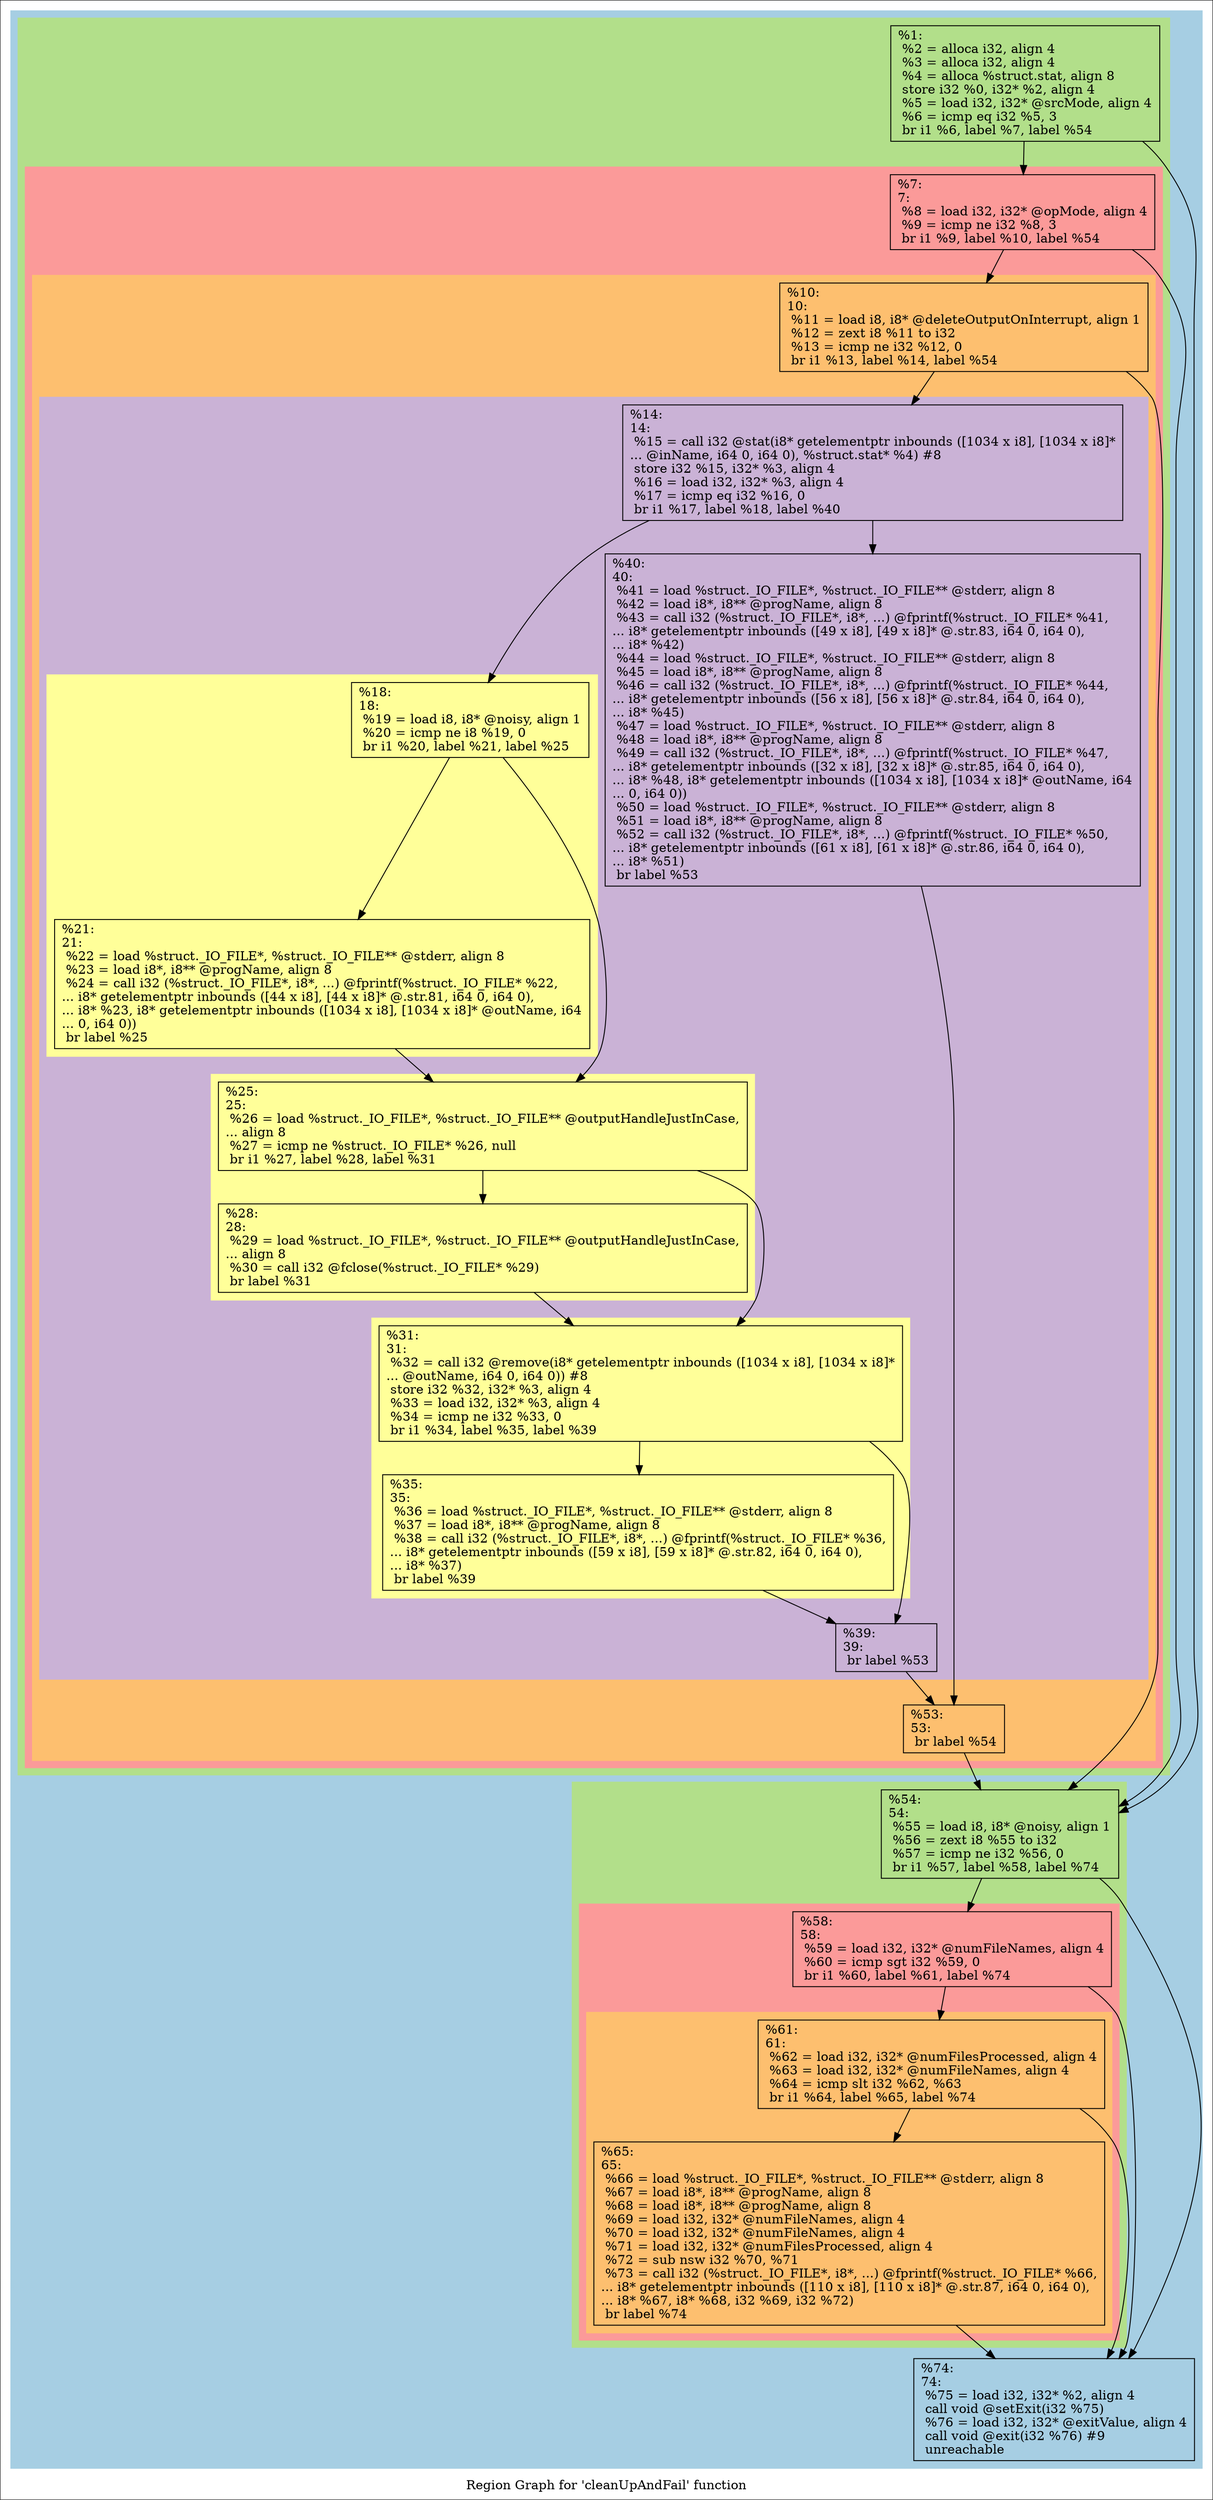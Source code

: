 digraph "Region Graph for 'cleanUpAndFail' function" {
	label="Region Graph for 'cleanUpAndFail' function";

	Node0x28645c0 [shape=record,label="{%1:\l  %2 = alloca i32, align 4\l  %3 = alloca i32, align 4\l  %4 = alloca %struct.stat, align 8\l  store i32 %0, i32* %2, align 4\l  %5 = load i32, i32* @srcMode, align 4\l  %6 = icmp eq i32 %5, 3\l  br i1 %6, label %7, label %54\l}"];
	Node0x28645c0 -> Node0x29fba00;
	Node0x28645c0 -> Node0x2ad62d0;
	Node0x29fba00 [shape=record,label="{%7:\l7:                                                \l  %8 = load i32, i32* @opMode, align 4\l  %9 = icmp ne i32 %8, 3\l  br i1 %9, label %10, label %54\l}"];
	Node0x29fba00 -> Node0x27e51b0;
	Node0x29fba00 -> Node0x2ad62d0;
	Node0x27e51b0 [shape=record,label="{%10:\l10:                                               \l  %11 = load i8, i8* @deleteOutputOnInterrupt, align 1\l  %12 = zext i8 %11 to i32\l  %13 = icmp ne i32 %12, 0\l  br i1 %13, label %14, label %54\l}"];
	Node0x27e51b0 -> Node0x2ab84e0;
	Node0x27e51b0 -> Node0x2ad62d0;
	Node0x2ab84e0 [shape=record,label="{%14:\l14:                                               \l  %15 = call i32 @stat(i8* getelementptr inbounds ([1034 x i8], [1034 x i8]*\l... @inName, i64 0, i64 0), %struct.stat* %4) #8\l  store i32 %15, i32* %3, align 4\l  %16 = load i32, i32* %3, align 4\l  %17 = icmp eq i32 %16, 0\l  br i1 %17, label %18, label %40\l}"];
	Node0x2ab84e0 -> Node0x2b39b00;
	Node0x2ab84e0 -> Node0x2b4cb60;
	Node0x2b39b00 [shape=record,label="{%18:\l18:                                               \l  %19 = load i8, i8* @noisy, align 1\l  %20 = icmp ne i8 %19, 0\l  br i1 %20, label %21, label %25\l}"];
	Node0x2b39b00 -> Node0x290ed00;
	Node0x2b39b00 -> Node0x2810f90;
	Node0x290ed00 [shape=record,label="{%21:\l21:                                               \l  %22 = load %struct._IO_FILE*, %struct._IO_FILE** @stderr, align 8\l  %23 = load i8*, i8** @progName, align 8\l  %24 = call i32 (%struct._IO_FILE*, i8*, ...) @fprintf(%struct._IO_FILE* %22,\l... i8* getelementptr inbounds ([44 x i8], [44 x i8]* @.str.81, i64 0, i64 0),\l... i8* %23, i8* getelementptr inbounds ([1034 x i8], [1034 x i8]* @outName, i64\l... 0, i64 0))\l  br label %25\l}"];
	Node0x290ed00 -> Node0x2810f90;
	Node0x2810f90 [shape=record,label="{%25:\l25:                                               \l  %26 = load %struct._IO_FILE*, %struct._IO_FILE** @outputHandleJustInCase,\l... align 8\l  %27 = icmp ne %struct._IO_FILE* %26, null\l  br i1 %27, label %28, label %31\l}"];
	Node0x2810f90 -> Node0x2b5af70;
	Node0x2810f90 -> Node0x2aa3730;
	Node0x2b5af70 [shape=record,label="{%28:\l28:                                               \l  %29 = load %struct._IO_FILE*, %struct._IO_FILE** @outputHandleJustInCase,\l... align 8\l  %30 = call i32 @fclose(%struct._IO_FILE* %29)\l  br label %31\l}"];
	Node0x2b5af70 -> Node0x2aa3730;
	Node0x2aa3730 [shape=record,label="{%31:\l31:                                               \l  %32 = call i32 @remove(i8* getelementptr inbounds ([1034 x i8], [1034 x i8]*\l... @outName, i64 0, i64 0)) #8\l  store i32 %32, i32* %3, align 4\l  %33 = load i32, i32* %3, align 4\l  %34 = icmp ne i32 %33, 0\l  br i1 %34, label %35, label %39\l}"];
	Node0x2aa3730 -> Node0x2a94620;
	Node0x2aa3730 -> Node0x2b37950;
	Node0x2a94620 [shape=record,label="{%35:\l35:                                               \l  %36 = load %struct._IO_FILE*, %struct._IO_FILE** @stderr, align 8\l  %37 = load i8*, i8** @progName, align 8\l  %38 = call i32 (%struct._IO_FILE*, i8*, ...) @fprintf(%struct._IO_FILE* %36,\l... i8* getelementptr inbounds ([59 x i8], [59 x i8]* @.str.82, i64 0, i64 0),\l... i8* %37)\l  br label %39\l}"];
	Node0x2a94620 -> Node0x2b37950;
	Node0x2b37950 [shape=record,label="{%39:\l39:                                               \l  br label %53\l}"];
	Node0x2b37950 -> Node0x2ac4970;
	Node0x2ac4970 [shape=record,label="{%53:\l53:                                               \l  br label %54\l}"];
	Node0x2ac4970 -> Node0x2ad62d0;
	Node0x2ad62d0 [shape=record,label="{%54:\l54:                                               \l  %55 = load i8, i8* @noisy, align 1\l  %56 = zext i8 %55 to i32\l  %57 = icmp ne i32 %56, 0\l  br i1 %57, label %58, label %74\l}"];
	Node0x2ad62d0 -> Node0x2a8ada0;
	Node0x2ad62d0 -> Node0x2a66400;
	Node0x2a8ada0 [shape=record,label="{%58:\l58:                                               \l  %59 = load i32, i32* @numFileNames, align 4\l  %60 = icmp sgt i32 %59, 0\l  br i1 %60, label %61, label %74\l}"];
	Node0x2a8ada0 -> Node0x2a977a0;
	Node0x2a8ada0 -> Node0x2a66400;
	Node0x2a977a0 [shape=record,label="{%61:\l61:                                               \l  %62 = load i32, i32* @numFilesProcessed, align 4\l  %63 = load i32, i32* @numFileNames, align 4\l  %64 = icmp slt i32 %62, %63\l  br i1 %64, label %65, label %74\l}"];
	Node0x2a977a0 -> Node0x2b2e280;
	Node0x2a977a0 -> Node0x2a66400;
	Node0x2b2e280 [shape=record,label="{%65:\l65:                                               \l  %66 = load %struct._IO_FILE*, %struct._IO_FILE** @stderr, align 8\l  %67 = load i8*, i8** @progName, align 8\l  %68 = load i8*, i8** @progName, align 8\l  %69 = load i32, i32* @numFileNames, align 4\l  %70 = load i32, i32* @numFileNames, align 4\l  %71 = load i32, i32* @numFilesProcessed, align 4\l  %72 = sub nsw i32 %70, %71\l  %73 = call i32 (%struct._IO_FILE*, i8*, ...) @fprintf(%struct._IO_FILE* %66,\l... i8* getelementptr inbounds ([110 x i8], [110 x i8]* @.str.87, i64 0, i64 0),\l... i8* %67, i8* %68, i32 %69, i32 %72)\l  br label %74\l}"];
	Node0x2b2e280 -> Node0x2a66400;
	Node0x2a66400 [shape=record,label="{%74:\l74:                                               \l  %75 = load i32, i32* %2, align 4\l  call void @setExit(i32 %75)\l  %76 = load i32, i32* @exitValue, align 4\l  call void @exit(i32 %76) #9\l  unreachable\l}"];
	Node0x2b4cb60 [shape=record,label="{%40:\l40:                                               \l  %41 = load %struct._IO_FILE*, %struct._IO_FILE** @stderr, align 8\l  %42 = load i8*, i8** @progName, align 8\l  %43 = call i32 (%struct._IO_FILE*, i8*, ...) @fprintf(%struct._IO_FILE* %41,\l... i8* getelementptr inbounds ([49 x i8], [49 x i8]* @.str.83, i64 0, i64 0),\l... i8* %42)\l  %44 = load %struct._IO_FILE*, %struct._IO_FILE** @stderr, align 8\l  %45 = load i8*, i8** @progName, align 8\l  %46 = call i32 (%struct._IO_FILE*, i8*, ...) @fprintf(%struct._IO_FILE* %44,\l... i8* getelementptr inbounds ([56 x i8], [56 x i8]* @.str.84, i64 0, i64 0),\l... i8* %45)\l  %47 = load %struct._IO_FILE*, %struct._IO_FILE** @stderr, align 8\l  %48 = load i8*, i8** @progName, align 8\l  %49 = call i32 (%struct._IO_FILE*, i8*, ...) @fprintf(%struct._IO_FILE* %47,\l... i8* getelementptr inbounds ([32 x i8], [32 x i8]* @.str.85, i64 0, i64 0),\l... i8* %48, i8* getelementptr inbounds ([1034 x i8], [1034 x i8]* @outName, i64\l... 0, i64 0))\l  %50 = load %struct._IO_FILE*, %struct._IO_FILE** @stderr, align 8\l  %51 = load i8*, i8** @progName, align 8\l  %52 = call i32 (%struct._IO_FILE*, i8*, ...) @fprintf(%struct._IO_FILE* %50,\l... i8* getelementptr inbounds ([61 x i8], [61 x i8]* @.str.86, i64 0, i64 0),\l... i8* %51)\l  br label %53\l}"];
	Node0x2b4cb60 -> Node0x2ac4970;
	colorscheme = "paired12"
        subgraph cluster_0x2b52380 {
          label = "";
          style = filled;
          color = 1
          subgraph cluster_0x2b638a0 {
            label = "";
            style = filled;
            color = 3
            subgraph cluster_0x2b841c0 {
              label = "";
              style = filled;
              color = 5
              subgraph cluster_0x2b89ce0 {
                label = "";
                style = filled;
                color = 7
                subgraph cluster_0x2b93270 {
                  label = "";
                  style = filled;
                  color = 9
                  subgraph cluster_0x27c2b80 {
                    label = "";
                    style = filled;
                    color = 11
                    Node0x2b39b00;
                    Node0x290ed00;
                  }
                  subgraph cluster_0x2b8de80 {
                    label = "";
                    style = filled;
                    color = 11
                    Node0x2810f90;
                    Node0x2b5af70;
                  }
                  subgraph cluster_0x2b92b80 {
                    label = "";
                    style = filled;
                    color = 11
                    Node0x2aa3730;
                    Node0x2a94620;
                  }
                  Node0x2ab84e0;
                  Node0x2b37950;
                  Node0x2b4cb60;
                }
                Node0x27e51b0;
                Node0x2ac4970;
              }
              Node0x29fba00;
            }
            Node0x28645c0;
          }
          subgraph cluster_0x2b2da90 {
            label = "";
            style = filled;
            color = 3
            subgraph cluster_0x2b90e80 {
              label = "";
              style = filled;
              color = 5
              subgraph cluster_0x2b64130 {
                label = "";
                style = filled;
                color = 7
                Node0x2a977a0;
                Node0x2b2e280;
              }
              Node0x2a8ada0;
            }
            Node0x2ad62d0;
          }
          Node0x2a66400;
        }
}

